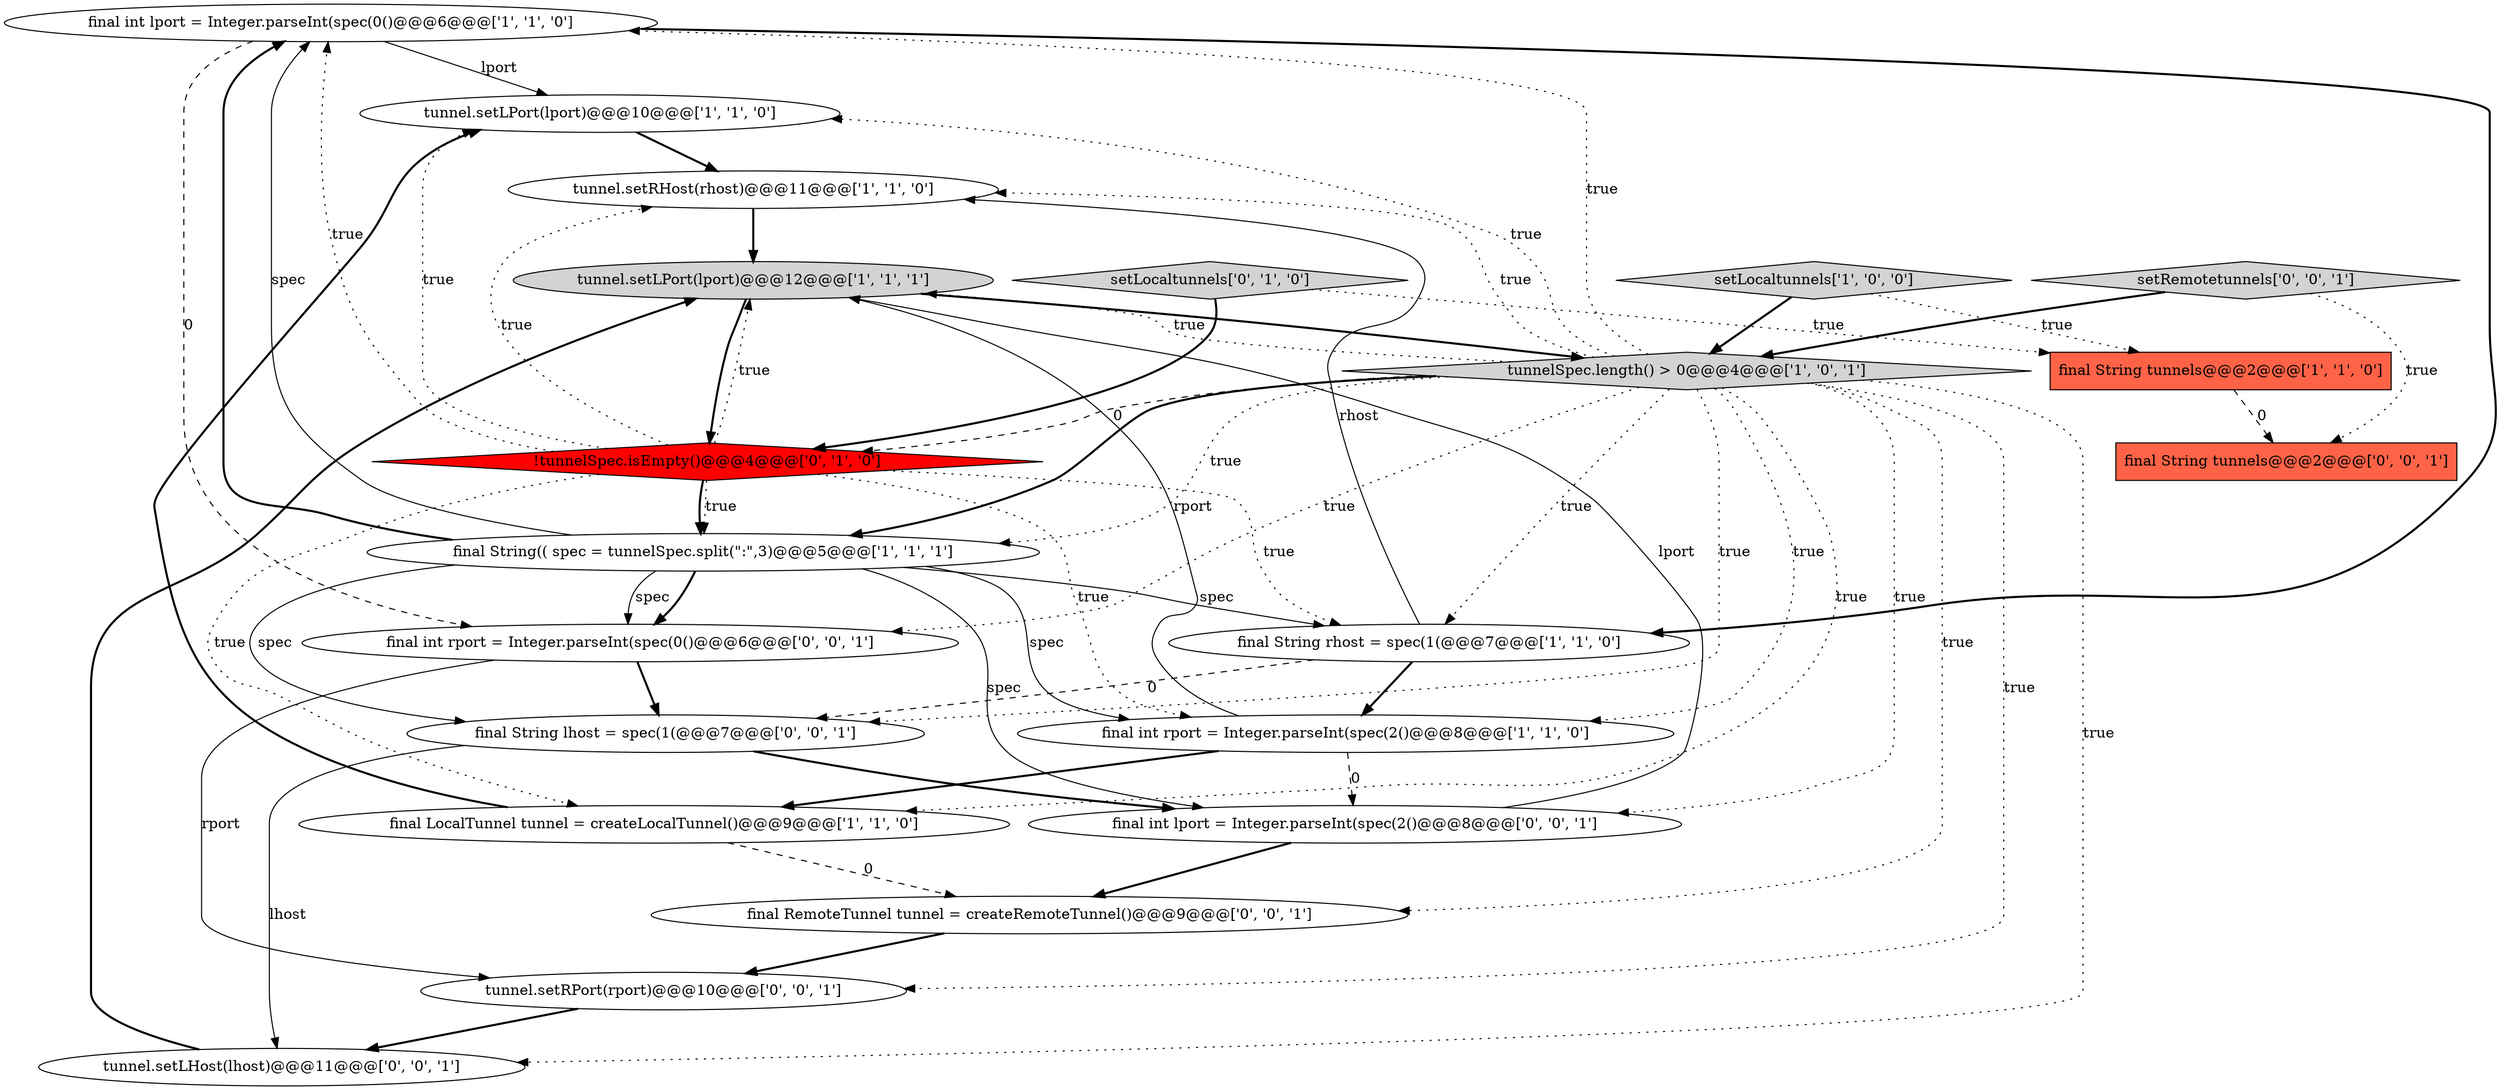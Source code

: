 digraph {
4 [style = filled, label = "final int lport = Integer.parseInt(spec(0()@@@6@@@['1', '1', '0']", fillcolor = white, shape = ellipse image = "AAA0AAABBB1BBB"];
0 [style = filled, label = "final String tunnels@@@2@@@['1', '1', '0']", fillcolor = tomato, shape = box image = "AAA0AAABBB1BBB"];
11 [style = filled, label = "setLocaltunnels['0', '1', '0']", fillcolor = lightgray, shape = diamond image = "AAA0AAABBB2BBB"];
14 [style = filled, label = "final RemoteTunnel tunnel = createRemoteTunnel()@@@9@@@['0', '0', '1']", fillcolor = white, shape = ellipse image = "AAA0AAABBB3BBB"];
15 [style = filled, label = "final int lport = Integer.parseInt(spec(2()@@@8@@@['0', '0', '1']", fillcolor = white, shape = ellipse image = "AAA0AAABBB3BBB"];
5 [style = filled, label = "final int rport = Integer.parseInt(spec(2()@@@8@@@['1', '1', '0']", fillcolor = white, shape = ellipse image = "AAA0AAABBB1BBB"];
7 [style = filled, label = "tunnel.setRHost(rhost)@@@11@@@['1', '1', '0']", fillcolor = white, shape = ellipse image = "AAA0AAABBB1BBB"];
12 [style = filled, label = "!tunnelSpec.isEmpty()@@@4@@@['0', '1', '0']", fillcolor = red, shape = diamond image = "AAA1AAABBB2BBB"];
6 [style = filled, label = "final LocalTunnel tunnel = createLocalTunnel()@@@9@@@['1', '1', '0']", fillcolor = white, shape = ellipse image = "AAA0AAABBB1BBB"];
10 [style = filled, label = "tunnel.setLPort(lport)@@@12@@@['1', '1', '1']", fillcolor = lightgray, shape = ellipse image = "AAA0AAABBB1BBB"];
16 [style = filled, label = "tunnel.setLHost(lhost)@@@11@@@['0', '0', '1']", fillcolor = white, shape = ellipse image = "AAA0AAABBB3BBB"];
2 [style = filled, label = "final String(( spec = tunnelSpec.split(\":\",3)@@@5@@@['1', '1', '1']", fillcolor = white, shape = ellipse image = "AAA0AAABBB1BBB"];
19 [style = filled, label = "setRemotetunnels['0', '0', '1']", fillcolor = lightgray, shape = diamond image = "AAA0AAABBB3BBB"];
20 [style = filled, label = "final String lhost = spec(1(@@@7@@@['0', '0', '1']", fillcolor = white, shape = ellipse image = "AAA0AAABBB3BBB"];
18 [style = filled, label = "tunnel.setRPort(rport)@@@10@@@['0', '0', '1']", fillcolor = white, shape = ellipse image = "AAA0AAABBB3BBB"];
17 [style = filled, label = "final String tunnels@@@2@@@['0', '0', '1']", fillcolor = tomato, shape = box image = "AAA0AAABBB3BBB"];
8 [style = filled, label = "tunnel.setLPort(lport)@@@10@@@['1', '1', '0']", fillcolor = white, shape = ellipse image = "AAA0AAABBB1BBB"];
3 [style = filled, label = "tunnelSpec.length() > 0@@@4@@@['1', '0', '1']", fillcolor = lightgray, shape = diamond image = "AAA0AAABBB1BBB"];
13 [style = filled, label = "final int rport = Integer.parseInt(spec(0()@@@6@@@['0', '0', '1']", fillcolor = white, shape = ellipse image = "AAA0AAABBB3BBB"];
1 [style = filled, label = "setLocaltunnels['1', '0', '0']", fillcolor = lightgray, shape = diamond image = "AAA0AAABBB1BBB"];
9 [style = filled, label = "final String rhost = spec(1(@@@7@@@['1', '1', '0']", fillcolor = white, shape = ellipse image = "AAA0AAABBB1BBB"];
9->20 [style = dashed, label="0"];
4->9 [style = bold, label=""];
3->7 [style = dotted, label="true"];
15->14 [style = bold, label=""];
7->10 [style = bold, label=""];
16->10 [style = bold, label=""];
12->8 [style = dotted, label="true"];
19->17 [style = dotted, label="true"];
3->10 [style = dotted, label="true"];
12->2 [style = dotted, label="true"];
1->3 [style = bold, label=""];
3->4 [style = dotted, label="true"];
10->3 [style = bold, label=""];
11->12 [style = bold, label=""];
9->7 [style = solid, label="rhost"];
3->9 [style = dotted, label="true"];
6->14 [style = dashed, label="0"];
3->6 [style = dotted, label="true"];
4->8 [style = solid, label="lport"];
2->4 [style = bold, label=""];
0->17 [style = dashed, label="0"];
13->18 [style = solid, label="rport"];
8->7 [style = bold, label=""];
3->14 [style = dotted, label="true"];
2->13 [style = bold, label=""];
2->9 [style = solid, label="spec"];
2->20 [style = solid, label="spec"];
12->2 [style = bold, label=""];
3->5 [style = dotted, label="true"];
3->12 [style = dashed, label="0"];
5->6 [style = bold, label=""];
3->2 [style = bold, label=""];
12->10 [style = dotted, label="true"];
2->5 [style = solid, label="spec"];
12->5 [style = dotted, label="true"];
12->6 [style = dotted, label="true"];
10->12 [style = bold, label=""];
11->0 [style = dotted, label="true"];
3->15 [style = dotted, label="true"];
3->18 [style = dotted, label="true"];
6->8 [style = bold, label=""];
9->5 [style = bold, label=""];
5->10 [style = solid, label="rport"];
14->18 [style = bold, label=""];
12->4 [style = dotted, label="true"];
2->4 [style = solid, label="spec"];
1->0 [style = dotted, label="true"];
20->16 [style = solid, label="lhost"];
2->13 [style = solid, label="spec"];
4->13 [style = dashed, label="0"];
12->7 [style = dotted, label="true"];
3->8 [style = dotted, label="true"];
5->15 [style = dashed, label="0"];
20->15 [style = bold, label=""];
2->15 [style = solid, label="spec"];
19->3 [style = bold, label=""];
15->10 [style = solid, label="lport"];
3->16 [style = dotted, label="true"];
3->13 [style = dotted, label="true"];
3->2 [style = dotted, label="true"];
3->20 [style = dotted, label="true"];
12->9 [style = dotted, label="true"];
13->20 [style = bold, label=""];
18->16 [style = bold, label=""];
}

